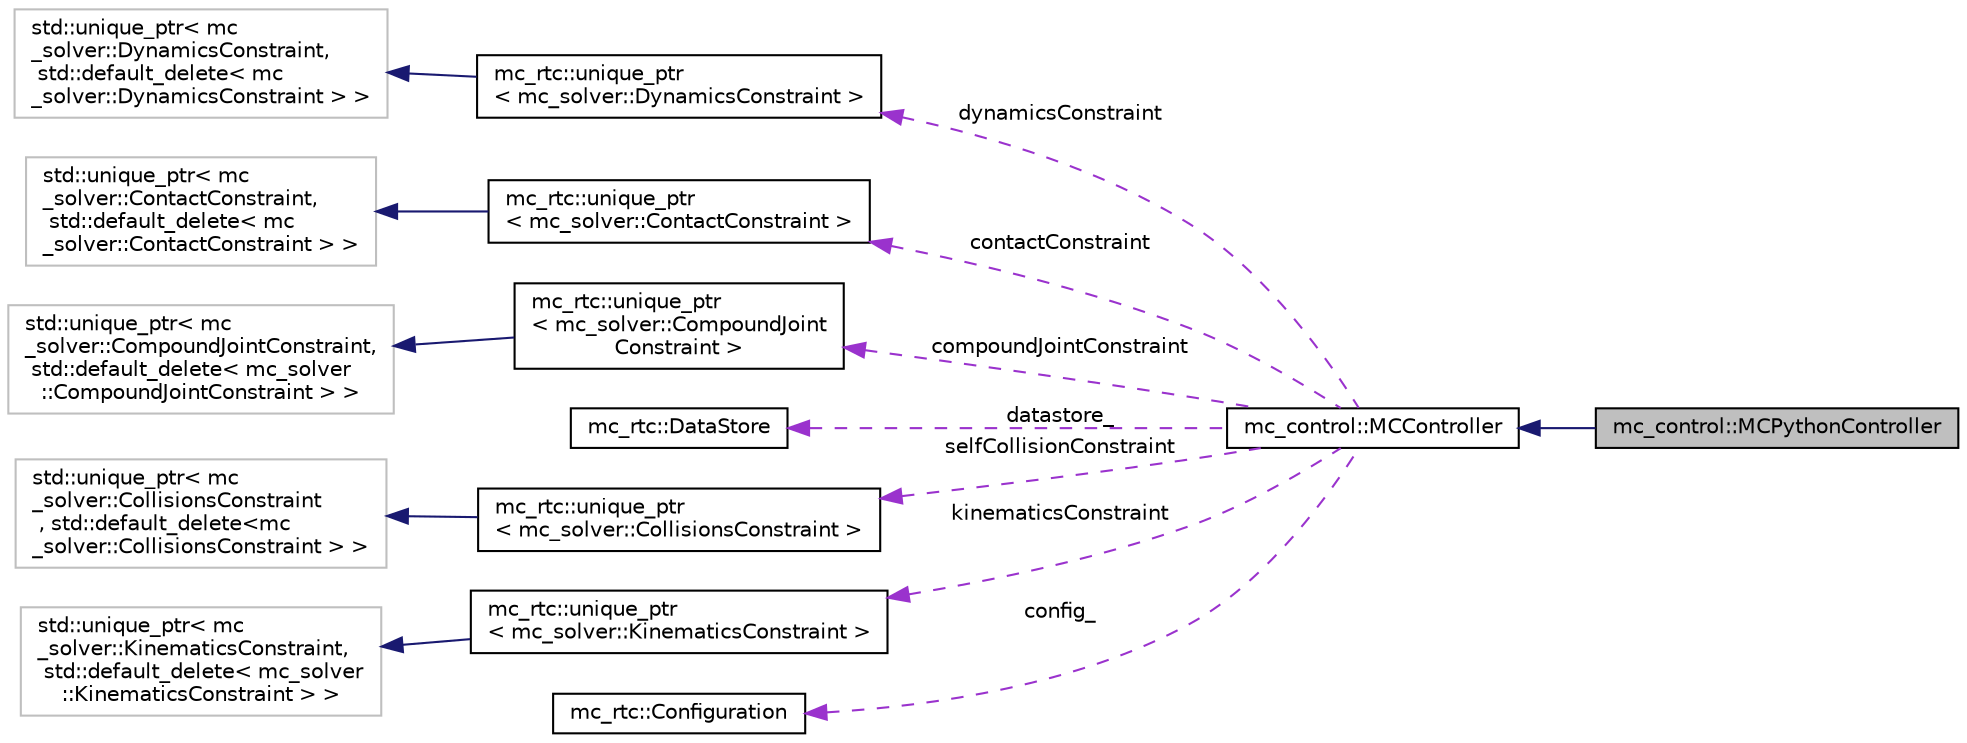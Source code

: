 digraph "mc_control::MCPythonController"
{
 // INTERACTIVE_SVG=YES
 // LATEX_PDF_SIZE
  edge [fontname="Helvetica",fontsize="10",labelfontname="Helvetica",labelfontsize="10"];
  node [fontname="Helvetica",fontsize="10",shape=record];
  rankdir="LR";
  Node1 [label="mc_control::MCPythonController",height=0.2,width=0.4,color="black", fillcolor="grey75", style="filled", fontcolor="black",tooltip=" "];
  Node2 -> Node1 [dir="back",color="midnightblue",fontsize="10",style="solid",fontname="Helvetica"];
  Node2 [label="mc_control::MCController",height=0.2,width=0.4,color="black", fillcolor="white", style="filled",URL="$structmc__control_1_1MCController.html",tooltip="MCController is the base class to implement all controllers. It assumes that at least two robots are ..."];
  Node3 -> Node2 [dir="back",color="darkorchid3",fontsize="10",style="dashed",label=" dynamicsConstraint" ,fontname="Helvetica"];
  Node3 [label="mc_rtc::unique_ptr\l\< mc_solver::DynamicsConstraint \>",height=0.2,width=0.4,color="black", fillcolor="white", style="filled",URL="$classmc__rtc_1_1unique__ptr.html",tooltip=" "];
  Node4 -> Node3 [dir="back",color="midnightblue",fontsize="10",style="solid",fontname="Helvetica"];
  Node4 [label="std::unique_ptr\< mc\l_solver::DynamicsConstraint,\l std::default_delete\< mc\l_solver::DynamicsConstraint \> \>",height=0.2,width=0.4,color="grey75", fillcolor="white", style="filled",tooltip=" "];
  Node5 -> Node2 [dir="back",color="darkorchid3",fontsize="10",style="dashed",label=" contactConstraint" ,fontname="Helvetica"];
  Node5 [label="mc_rtc::unique_ptr\l\< mc_solver::ContactConstraint \>",height=0.2,width=0.4,color="black", fillcolor="white", style="filled",URL="$classmc__rtc_1_1unique__ptr.html",tooltip=" "];
  Node6 -> Node5 [dir="back",color="midnightblue",fontsize="10",style="solid",fontname="Helvetica"];
  Node6 [label="std::unique_ptr\< mc\l_solver::ContactConstraint,\l std::default_delete\< mc\l_solver::ContactConstraint \> \>",height=0.2,width=0.4,color="grey75", fillcolor="white", style="filled",tooltip=" "];
  Node7 -> Node2 [dir="back",color="darkorchid3",fontsize="10",style="dashed",label=" compoundJointConstraint" ,fontname="Helvetica"];
  Node7 [label="mc_rtc::unique_ptr\l\< mc_solver::CompoundJoint\lConstraint \>",height=0.2,width=0.4,color="black", fillcolor="white", style="filled",URL="$classmc__rtc_1_1unique__ptr.html",tooltip=" "];
  Node8 -> Node7 [dir="back",color="midnightblue",fontsize="10",style="solid",fontname="Helvetica"];
  Node8 [label="std::unique_ptr\< mc\l_solver::CompoundJointConstraint,\l std::default_delete\< mc_solver\l::CompoundJointConstraint \> \>",height=0.2,width=0.4,color="grey75", fillcolor="white", style="filled",tooltip=" "];
  Node9 -> Node2 [dir="back",color="darkorchid3",fontsize="10",style="dashed",label=" datastore_" ,fontname="Helvetica"];
  Node9 [label="mc_rtc::DataStore",height=0.2,width=0.4,color="black", fillcolor="white", style="filled",URL="$structmc__rtc_1_1DataStore.html",tooltip="Generic data store."];
  Node10 -> Node2 [dir="back",color="darkorchid3",fontsize="10",style="dashed",label=" selfCollisionConstraint" ,fontname="Helvetica"];
  Node10 [label="mc_rtc::unique_ptr\l\< mc_solver::CollisionsConstraint \>",height=0.2,width=0.4,color="black", fillcolor="white", style="filled",URL="$classmc__rtc_1_1unique__ptr.html",tooltip=" "];
  Node11 -> Node10 [dir="back",color="midnightblue",fontsize="10",style="solid",fontname="Helvetica"];
  Node11 [label="std::unique_ptr\< mc\l_solver::CollisionsConstraint\l , std::default_delete\<mc\l_solver::CollisionsConstraint \>  \>",height=0.2,width=0.4,color="grey75", fillcolor="white", style="filled",tooltip=" "];
  Node12 -> Node2 [dir="back",color="darkorchid3",fontsize="10",style="dashed",label=" kinematicsConstraint" ,fontname="Helvetica"];
  Node12 [label="mc_rtc::unique_ptr\l\< mc_solver::KinematicsConstraint \>",height=0.2,width=0.4,color="black", fillcolor="white", style="filled",URL="$classmc__rtc_1_1unique__ptr.html",tooltip=" "];
  Node13 -> Node12 [dir="back",color="midnightblue",fontsize="10",style="solid",fontname="Helvetica"];
  Node13 [label="std::unique_ptr\< mc\l_solver::KinematicsConstraint,\l std::default_delete\< mc_solver\l::KinematicsConstraint \> \>",height=0.2,width=0.4,color="grey75", fillcolor="white", style="filled",tooltip=" "];
  Node14 -> Node2 [dir="back",color="darkorchid3",fontsize="10",style="dashed",label=" config_" ,fontname="Helvetica"];
  Node14 [label="mc_rtc::Configuration",height=0.2,width=0.4,color="black", fillcolor="white", style="filled",URL="$structmc__rtc_1_1Configuration.html",tooltip="Simplify access to values hold within a JSON file."];
}
